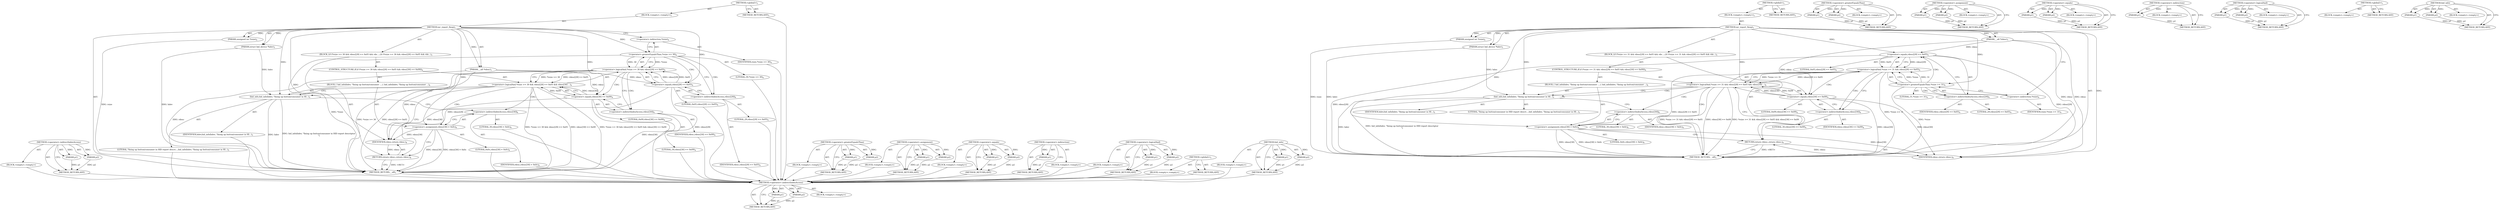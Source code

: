 digraph "hid_info" {
vulnerable_87 [label=<(METHOD,&lt;operator&gt;.indirectIndexAccess)>];
vulnerable_88 [label=<(PARAM,p1)>];
vulnerable_89 [label=<(PARAM,p2)>];
vulnerable_90 [label=<(BLOCK,&lt;empty&gt;,&lt;empty&gt;)>];
vulnerable_91 [label=<(METHOD_RETURN,ANY)>];
vulnerable_6 [label=<(METHOD,&lt;global&gt;)<SUB>1</SUB>>];
vulnerable_7 [label=<(BLOCK,&lt;empty&gt;,&lt;empty&gt;)<SUB>1</SUB>>];
vulnerable_8 [label=<(METHOD,mr_report_fixup)<SUB>1</SUB>>];
vulnerable_9 [label=<(PARAM,struct hid_device *hdev)<SUB>1</SUB>>];
vulnerable_10 [label=<(PARAM,__u8 *rdesc)<SUB>1</SUB>>];
vulnerable_11 [label=<(PARAM,unsigned int *rsize)<SUB>2</SUB>>];
vulnerable_12 [label=<(BLOCK,{
	if (*rsize &gt;= 30 &amp;&amp; rdesc[29] == 0x05 &amp;&amp; rde...,{
	if (*rsize &gt;= 30 &amp;&amp; rdesc[29] == 0x05 &amp;&amp; rde...)<SUB>3</SUB>>];
vulnerable_13 [label=<(CONTROL_STRUCTURE,IF,if (*rsize &gt;= 30 &amp;&amp; rdesc[29] == 0x05 &amp;&amp; rdesc[30] == 0x09))<SUB>4</SUB>>];
vulnerable_14 [label=<(&lt;operator&gt;.logicalAnd,*rsize &gt;= 30 &amp;&amp; rdesc[29] == 0x05 &amp;&amp; rdesc[30] ...)<SUB>4</SUB>>];
vulnerable_15 [label=<(&lt;operator&gt;.logicalAnd,*rsize &gt;= 30 &amp;&amp; rdesc[29] == 0x05)<SUB>4</SUB>>];
vulnerable_16 [label=<(&lt;operator&gt;.greaterEqualsThan,*rsize &gt;= 30)<SUB>4</SUB>>];
vulnerable_17 [label=<(&lt;operator&gt;.indirection,*rsize)<SUB>4</SUB>>];
vulnerable_18 [label=<(IDENTIFIER,rsize,*rsize &gt;= 30)<SUB>4</SUB>>];
vulnerable_19 [label=<(LITERAL,30,*rsize &gt;= 30)<SUB>4</SUB>>];
vulnerable_20 [label=<(&lt;operator&gt;.equals,rdesc[29] == 0x05)<SUB>4</SUB>>];
vulnerable_21 [label=<(&lt;operator&gt;.indirectIndexAccess,rdesc[29])<SUB>4</SUB>>];
vulnerable_22 [label=<(IDENTIFIER,rdesc,rdesc[29] == 0x05)<SUB>4</SUB>>];
vulnerable_23 [label=<(LITERAL,29,rdesc[29] == 0x05)<SUB>4</SUB>>];
vulnerable_24 [label=<(LITERAL,0x05,rdesc[29] == 0x05)<SUB>4</SUB>>];
vulnerable_25 [label=<(&lt;operator&gt;.equals,rdesc[30] == 0x09)<SUB>4</SUB>>];
vulnerable_26 [label=<(&lt;operator&gt;.indirectIndexAccess,rdesc[30])<SUB>4</SUB>>];
vulnerable_27 [label=<(IDENTIFIER,rdesc,rdesc[30] == 0x09)<SUB>4</SUB>>];
vulnerable_28 [label=<(LITERAL,30,rdesc[30] == 0x09)<SUB>4</SUB>>];
vulnerable_29 [label=<(LITERAL,0x09,rdesc[30] == 0x09)<SUB>4</SUB>>];
vulnerable_30 [label=<(BLOCK,{
 		hid_info(hdev, &quot;fixing up button/consumer ...,{
 		hid_info(hdev, &quot;fixing up button/consumer ...)<SUB>4</SUB>>];
vulnerable_31 [label=<(hid_info,hid_info(hdev, &quot;fixing up button/consumer in HI...)<SUB>5</SUB>>];
vulnerable_32 [label=<(IDENTIFIER,hdev,hid_info(hdev, &quot;fixing up button/consumer in HI...)<SUB>5</SUB>>];
vulnerable_33 [label=<(LITERAL,&quot;fixing up button/consumer in HID report descri...,hid_info(hdev, &quot;fixing up button/consumer in HI...)<SUB>5</SUB>>];
vulnerable_34 [label=<(&lt;operator&gt;.assignment,rdesc[30] = 0x0c)<SUB>6</SUB>>];
vulnerable_35 [label=<(&lt;operator&gt;.indirectIndexAccess,rdesc[30])<SUB>6</SUB>>];
vulnerable_36 [label=<(IDENTIFIER,rdesc,rdesc[30] = 0x0c)<SUB>6</SUB>>];
vulnerable_37 [label=<(LITERAL,30,rdesc[30] = 0x0c)<SUB>6</SUB>>];
vulnerable_38 [label=<(LITERAL,0x0c,rdesc[30] = 0x0c)<SUB>6</SUB>>];
vulnerable_39 [label=<(RETURN,return rdesc;,return rdesc;)<SUB>8</SUB>>];
vulnerable_40 [label=<(IDENTIFIER,rdesc,return rdesc;)<SUB>8</SUB>>];
vulnerable_41 [label=<(METHOD_RETURN,__u8)<SUB>1</SUB>>];
vulnerable_43 [label=<(METHOD_RETURN,ANY)<SUB>1</SUB>>];
vulnerable_73 [label=<(METHOD,&lt;operator&gt;.greaterEqualsThan)>];
vulnerable_74 [label=<(PARAM,p1)>];
vulnerable_75 [label=<(PARAM,p2)>];
vulnerable_76 [label=<(BLOCK,&lt;empty&gt;,&lt;empty&gt;)>];
vulnerable_77 [label=<(METHOD_RETURN,ANY)>];
vulnerable_97 [label=<(METHOD,&lt;operator&gt;.assignment)>];
vulnerable_98 [label=<(PARAM,p1)>];
vulnerable_99 [label=<(PARAM,p2)>];
vulnerable_100 [label=<(BLOCK,&lt;empty&gt;,&lt;empty&gt;)>];
vulnerable_101 [label=<(METHOD_RETURN,ANY)>];
vulnerable_82 [label=<(METHOD,&lt;operator&gt;.equals)>];
vulnerable_83 [label=<(PARAM,p1)>];
vulnerable_84 [label=<(PARAM,p2)>];
vulnerable_85 [label=<(BLOCK,&lt;empty&gt;,&lt;empty&gt;)>];
vulnerable_86 [label=<(METHOD_RETURN,ANY)>];
vulnerable_78 [label=<(METHOD,&lt;operator&gt;.indirection)>];
vulnerable_79 [label=<(PARAM,p1)>];
vulnerable_80 [label=<(BLOCK,&lt;empty&gt;,&lt;empty&gt;)>];
vulnerable_81 [label=<(METHOD_RETURN,ANY)>];
vulnerable_68 [label=<(METHOD,&lt;operator&gt;.logicalAnd)>];
vulnerable_69 [label=<(PARAM,p1)>];
vulnerable_70 [label=<(PARAM,p2)>];
vulnerable_71 [label=<(BLOCK,&lt;empty&gt;,&lt;empty&gt;)>];
vulnerable_72 [label=<(METHOD_RETURN,ANY)>];
vulnerable_62 [label=<(METHOD,&lt;global&gt;)<SUB>1</SUB>>];
vulnerable_63 [label=<(BLOCK,&lt;empty&gt;,&lt;empty&gt;)>];
vulnerable_64 [label=<(METHOD_RETURN,ANY)>];
vulnerable_92 [label=<(METHOD,hid_info)>];
vulnerable_93 [label=<(PARAM,p1)>];
vulnerable_94 [label=<(PARAM,p2)>];
vulnerable_95 [label=<(BLOCK,&lt;empty&gt;,&lt;empty&gt;)>];
vulnerable_96 [label=<(METHOD_RETURN,ANY)>];
fixed_87 [label=<(METHOD,&lt;operator&gt;.indirectIndexAccess)>];
fixed_88 [label=<(PARAM,p1)>];
fixed_89 [label=<(PARAM,p2)>];
fixed_90 [label=<(BLOCK,&lt;empty&gt;,&lt;empty&gt;)>];
fixed_91 [label=<(METHOD_RETURN,ANY)>];
fixed_6 [label=<(METHOD,&lt;global&gt;)<SUB>1</SUB>>];
fixed_7 [label=<(BLOCK,&lt;empty&gt;,&lt;empty&gt;)<SUB>1</SUB>>];
fixed_8 [label=<(METHOD,mr_report_fixup)<SUB>1</SUB>>];
fixed_9 [label=<(PARAM,struct hid_device *hdev)<SUB>1</SUB>>];
fixed_10 [label=<(PARAM,__u8 *rdesc)<SUB>1</SUB>>];
fixed_11 [label=<(PARAM,unsigned int *rsize)<SUB>2</SUB>>];
fixed_12 [label=<(BLOCK,{
	if (*rsize &gt;= 31 &amp;&amp; rdesc[29] == 0x05 &amp;&amp; rde...,{
	if (*rsize &gt;= 31 &amp;&amp; rdesc[29] == 0x05 &amp;&amp; rde...)<SUB>3</SUB>>];
fixed_13 [label=<(CONTROL_STRUCTURE,IF,if (*rsize &gt;= 31 &amp;&amp; rdesc[29] == 0x05 &amp;&amp; rdesc[30] == 0x09))<SUB>4</SUB>>];
fixed_14 [label=<(&lt;operator&gt;.logicalAnd,*rsize &gt;= 31 &amp;&amp; rdesc[29] == 0x05 &amp;&amp; rdesc[30] ...)<SUB>4</SUB>>];
fixed_15 [label=<(&lt;operator&gt;.logicalAnd,*rsize &gt;= 31 &amp;&amp; rdesc[29] == 0x05)<SUB>4</SUB>>];
fixed_16 [label=<(&lt;operator&gt;.greaterEqualsThan,*rsize &gt;= 31)<SUB>4</SUB>>];
fixed_17 [label=<(&lt;operator&gt;.indirection,*rsize)<SUB>4</SUB>>];
fixed_18 [label=<(IDENTIFIER,rsize,*rsize &gt;= 31)<SUB>4</SUB>>];
fixed_19 [label=<(LITERAL,31,*rsize &gt;= 31)<SUB>4</SUB>>];
fixed_20 [label=<(&lt;operator&gt;.equals,rdesc[29] == 0x05)<SUB>4</SUB>>];
fixed_21 [label=<(&lt;operator&gt;.indirectIndexAccess,rdesc[29])<SUB>4</SUB>>];
fixed_22 [label=<(IDENTIFIER,rdesc,rdesc[29] == 0x05)<SUB>4</SUB>>];
fixed_23 [label=<(LITERAL,29,rdesc[29] == 0x05)<SUB>4</SUB>>];
fixed_24 [label=<(LITERAL,0x05,rdesc[29] == 0x05)<SUB>4</SUB>>];
fixed_25 [label=<(&lt;operator&gt;.equals,rdesc[30] == 0x09)<SUB>4</SUB>>];
fixed_26 [label=<(&lt;operator&gt;.indirectIndexAccess,rdesc[30])<SUB>4</SUB>>];
fixed_27 [label=<(IDENTIFIER,rdesc,rdesc[30] == 0x09)<SUB>4</SUB>>];
fixed_28 [label=<(LITERAL,30,rdesc[30] == 0x09)<SUB>4</SUB>>];
fixed_29 [label=<(LITERAL,0x09,rdesc[30] == 0x09)<SUB>4</SUB>>];
fixed_30 [label=<(BLOCK,{
 		hid_info(hdev, &quot;fixing up button/consumer ...,{
 		hid_info(hdev, &quot;fixing up button/consumer ...)<SUB>4</SUB>>];
fixed_31 [label=<(hid_info,hid_info(hdev, &quot;fixing up button/consumer in HI...)<SUB>5</SUB>>];
fixed_32 [label=<(IDENTIFIER,hdev,hid_info(hdev, &quot;fixing up button/consumer in HI...)<SUB>5</SUB>>];
fixed_33 [label=<(LITERAL,&quot;fixing up button/consumer in HID report descri...,hid_info(hdev, &quot;fixing up button/consumer in HI...)<SUB>5</SUB>>];
fixed_34 [label=<(&lt;operator&gt;.assignment,rdesc[30] = 0x0c)<SUB>6</SUB>>];
fixed_35 [label=<(&lt;operator&gt;.indirectIndexAccess,rdesc[30])<SUB>6</SUB>>];
fixed_36 [label=<(IDENTIFIER,rdesc,rdesc[30] = 0x0c)<SUB>6</SUB>>];
fixed_37 [label=<(LITERAL,30,rdesc[30] = 0x0c)<SUB>6</SUB>>];
fixed_38 [label=<(LITERAL,0x0c,rdesc[30] = 0x0c)<SUB>6</SUB>>];
fixed_39 [label=<(RETURN,return rdesc;,return rdesc;)<SUB>8</SUB>>];
fixed_40 [label=<(IDENTIFIER,rdesc,return rdesc;)<SUB>8</SUB>>];
fixed_41 [label=<(METHOD_RETURN,__u8)<SUB>1</SUB>>];
fixed_43 [label=<(METHOD_RETURN,ANY)<SUB>1</SUB>>];
fixed_73 [label=<(METHOD,&lt;operator&gt;.greaterEqualsThan)>];
fixed_74 [label=<(PARAM,p1)>];
fixed_75 [label=<(PARAM,p2)>];
fixed_76 [label=<(BLOCK,&lt;empty&gt;,&lt;empty&gt;)>];
fixed_77 [label=<(METHOD_RETURN,ANY)>];
fixed_97 [label=<(METHOD,&lt;operator&gt;.assignment)>];
fixed_98 [label=<(PARAM,p1)>];
fixed_99 [label=<(PARAM,p2)>];
fixed_100 [label=<(BLOCK,&lt;empty&gt;,&lt;empty&gt;)>];
fixed_101 [label=<(METHOD_RETURN,ANY)>];
fixed_82 [label=<(METHOD,&lt;operator&gt;.equals)>];
fixed_83 [label=<(PARAM,p1)>];
fixed_84 [label=<(PARAM,p2)>];
fixed_85 [label=<(BLOCK,&lt;empty&gt;,&lt;empty&gt;)>];
fixed_86 [label=<(METHOD_RETURN,ANY)>];
fixed_78 [label=<(METHOD,&lt;operator&gt;.indirection)>];
fixed_79 [label=<(PARAM,p1)>];
fixed_80 [label=<(BLOCK,&lt;empty&gt;,&lt;empty&gt;)>];
fixed_81 [label=<(METHOD_RETURN,ANY)>];
fixed_68 [label=<(METHOD,&lt;operator&gt;.logicalAnd)>];
fixed_69 [label=<(PARAM,p1)>];
fixed_70 [label=<(PARAM,p2)>];
fixed_71 [label=<(BLOCK,&lt;empty&gt;,&lt;empty&gt;)>];
fixed_72 [label=<(METHOD_RETURN,ANY)>];
fixed_62 [label=<(METHOD,&lt;global&gt;)<SUB>1</SUB>>];
fixed_63 [label=<(BLOCK,&lt;empty&gt;,&lt;empty&gt;)>];
fixed_64 [label=<(METHOD_RETURN,ANY)>];
fixed_92 [label=<(METHOD,hid_info)>];
fixed_93 [label=<(PARAM,p1)>];
fixed_94 [label=<(PARAM,p2)>];
fixed_95 [label=<(BLOCK,&lt;empty&gt;,&lt;empty&gt;)>];
fixed_96 [label=<(METHOD_RETURN,ANY)>];
vulnerable_87 -> vulnerable_88  [key=0, label="AST: "];
vulnerable_87 -> vulnerable_88  [key=1, label="DDG: "];
vulnerable_87 -> vulnerable_90  [key=0, label="AST: "];
vulnerable_87 -> vulnerable_89  [key=0, label="AST: "];
vulnerable_87 -> vulnerable_89  [key=1, label="DDG: "];
vulnerable_87 -> vulnerable_91  [key=0, label="AST: "];
vulnerable_87 -> vulnerable_91  [key=1, label="CFG: "];
vulnerable_88 -> vulnerable_91  [key=0, label="DDG: p1"];
vulnerable_89 -> vulnerable_91  [key=0, label="DDG: p2"];
vulnerable_90 -> fixed_87  [key=0];
vulnerable_91 -> fixed_87  [key=0];
vulnerable_6 -> vulnerable_7  [key=0, label="AST: "];
vulnerable_6 -> vulnerable_43  [key=0, label="AST: "];
vulnerable_6 -> vulnerable_43  [key=1, label="CFG: "];
vulnerable_7 -> vulnerable_8  [key=0, label="AST: "];
vulnerable_8 -> vulnerable_9  [key=0, label="AST: "];
vulnerable_8 -> vulnerable_9  [key=1, label="DDG: "];
vulnerable_8 -> vulnerable_10  [key=0, label="AST: "];
vulnerable_8 -> vulnerable_10  [key=1, label="DDG: "];
vulnerable_8 -> vulnerable_11  [key=0, label="AST: "];
vulnerable_8 -> vulnerable_11  [key=1, label="DDG: "];
vulnerable_8 -> vulnerable_12  [key=0, label="AST: "];
vulnerable_8 -> vulnerable_41  [key=0, label="AST: "];
vulnerable_8 -> vulnerable_17  [key=0, label="CFG: "];
vulnerable_8 -> vulnerable_40  [key=0, label="DDG: "];
vulnerable_8 -> vulnerable_34  [key=0, label="DDG: "];
vulnerable_8 -> vulnerable_25  [key=0, label="DDG: "];
vulnerable_8 -> vulnerable_31  [key=0, label="DDG: "];
vulnerable_8 -> vulnerable_16  [key=0, label="DDG: "];
vulnerable_8 -> vulnerable_20  [key=0, label="DDG: "];
vulnerable_9 -> vulnerable_41  [key=0, label="DDG: hdev"];
vulnerable_9 -> vulnerable_31  [key=0, label="DDG: hdev"];
vulnerable_10 -> vulnerable_41  [key=0, label="DDG: rdesc"];
vulnerable_10 -> vulnerable_40  [key=0, label="DDG: rdesc"];
vulnerable_10 -> vulnerable_25  [key=0, label="DDG: rdesc"];
vulnerable_10 -> vulnerable_20  [key=0, label="DDG: rdesc"];
vulnerable_11 -> vulnerable_41  [key=0, label="DDG: rsize"];
vulnerable_12 -> vulnerable_13  [key=0, label="AST: "];
vulnerable_12 -> vulnerable_39  [key=0, label="AST: "];
vulnerable_13 -> vulnerable_14  [key=0, label="AST: "];
vulnerable_13 -> vulnerable_30  [key=0, label="AST: "];
vulnerable_14 -> vulnerable_15  [key=0, label="AST: "];
vulnerable_14 -> vulnerable_25  [key=0, label="AST: "];
vulnerable_14 -> vulnerable_31  [key=0, label="CFG: "];
vulnerable_14 -> vulnerable_31  [key=1, label="CDG: "];
vulnerable_14 -> vulnerable_39  [key=0, label="CFG: "];
vulnerable_14 -> vulnerable_41  [key=0, label="DDG: *rsize &gt;= 30 &amp;&amp; rdesc[29] == 0x05"];
vulnerable_14 -> vulnerable_41  [key=1, label="DDG: rdesc[30] == 0x09"];
vulnerable_14 -> vulnerable_41  [key=2, label="DDG: *rsize &gt;= 30 &amp;&amp; rdesc[29] == 0x05 &amp;&amp; rdesc[30] == 0x09"];
vulnerable_14 -> vulnerable_34  [key=0, label="CDG: "];
vulnerable_14 -> vulnerable_35  [key=0, label="CDG: "];
vulnerable_15 -> vulnerable_16  [key=0, label="AST: "];
vulnerable_15 -> vulnerable_20  [key=0, label="AST: "];
vulnerable_15 -> vulnerable_14  [key=0, label="CFG: "];
vulnerable_15 -> vulnerable_14  [key=1, label="DDG: *rsize &gt;= 30"];
vulnerable_15 -> vulnerable_14  [key=2, label="DDG: rdesc[29] == 0x05"];
vulnerable_15 -> vulnerable_26  [key=0, label="CFG: "];
vulnerable_15 -> vulnerable_26  [key=1, label="CDG: "];
vulnerable_15 -> vulnerable_41  [key=0, label="DDG: *rsize &gt;= 30"];
vulnerable_15 -> vulnerable_41  [key=1, label="DDG: rdesc[29] == 0x05"];
vulnerable_15 -> vulnerable_25  [key=0, label="CDG: "];
vulnerable_16 -> vulnerable_17  [key=0, label="AST: "];
vulnerable_16 -> vulnerable_19  [key=0, label="AST: "];
vulnerable_16 -> vulnerable_15  [key=0, label="CFG: "];
vulnerable_16 -> vulnerable_15  [key=1, label="DDG: *rsize"];
vulnerable_16 -> vulnerable_15  [key=2, label="DDG: 30"];
vulnerable_16 -> vulnerable_21  [key=0, label="CFG: "];
vulnerable_16 -> vulnerable_21  [key=1, label="CDG: "];
vulnerable_16 -> vulnerable_41  [key=0, label="DDG: *rsize"];
vulnerable_16 -> vulnerable_20  [key=0, label="CDG: "];
vulnerable_17 -> vulnerable_18  [key=0, label="AST: "];
vulnerable_17 -> vulnerable_16  [key=0, label="CFG: "];
vulnerable_18 -> fixed_87  [key=0];
vulnerable_19 -> fixed_87  [key=0];
vulnerable_20 -> vulnerable_21  [key=0, label="AST: "];
vulnerable_20 -> vulnerable_24  [key=0, label="AST: "];
vulnerable_20 -> vulnerable_15  [key=0, label="CFG: "];
vulnerable_20 -> vulnerable_15  [key=1, label="DDG: rdesc[29]"];
vulnerable_20 -> vulnerable_15  [key=2, label="DDG: 0x05"];
vulnerable_20 -> vulnerable_41  [key=0, label="DDG: rdesc[29]"];
vulnerable_20 -> vulnerable_40  [key=0, label="DDG: rdesc[29]"];
vulnerable_21 -> vulnerable_22  [key=0, label="AST: "];
vulnerable_21 -> vulnerable_23  [key=0, label="AST: "];
vulnerable_21 -> vulnerable_20  [key=0, label="CFG: "];
vulnerable_22 -> fixed_87  [key=0];
vulnerable_23 -> fixed_87  [key=0];
vulnerable_24 -> fixed_87  [key=0];
vulnerable_25 -> vulnerable_26  [key=0, label="AST: "];
vulnerable_25 -> vulnerable_29  [key=0, label="AST: "];
vulnerable_25 -> vulnerable_14  [key=0, label="CFG: "];
vulnerable_25 -> vulnerable_14  [key=1, label="DDG: rdesc[30]"];
vulnerable_25 -> vulnerable_14  [key=2, label="DDG: 0x09"];
vulnerable_25 -> vulnerable_41  [key=0, label="DDG: rdesc[30]"];
vulnerable_25 -> vulnerable_40  [key=0, label="DDG: rdesc[30]"];
vulnerable_26 -> vulnerable_27  [key=0, label="AST: "];
vulnerable_26 -> vulnerable_28  [key=0, label="AST: "];
vulnerable_26 -> vulnerable_25  [key=0, label="CFG: "];
vulnerable_27 -> fixed_87  [key=0];
vulnerable_28 -> fixed_87  [key=0];
vulnerable_29 -> fixed_87  [key=0];
vulnerable_30 -> vulnerable_31  [key=0, label="AST: "];
vulnerable_30 -> vulnerable_34  [key=0, label="AST: "];
vulnerable_31 -> vulnerable_32  [key=0, label="AST: "];
vulnerable_31 -> vulnerable_33  [key=0, label="AST: "];
vulnerable_31 -> vulnerable_35  [key=0, label="CFG: "];
vulnerable_31 -> vulnerable_41  [key=0, label="DDG: hdev"];
vulnerable_31 -> vulnerable_41  [key=1, label="DDG: hid_info(hdev, &quot;fixing up button/consumer in HID report descriptor\n&quot;)"];
vulnerable_32 -> fixed_87  [key=0];
vulnerable_33 -> fixed_87  [key=0];
vulnerable_34 -> vulnerable_35  [key=0, label="AST: "];
vulnerable_34 -> vulnerable_38  [key=0, label="AST: "];
vulnerable_34 -> vulnerable_39  [key=0, label="CFG: "];
vulnerable_34 -> vulnerable_41  [key=0, label="DDG: rdesc[30]"];
vulnerable_34 -> vulnerable_41  [key=1, label="DDG: rdesc[30] = 0x0c"];
vulnerable_34 -> vulnerable_40  [key=0, label="DDG: rdesc[30]"];
vulnerable_35 -> vulnerable_36  [key=0, label="AST: "];
vulnerable_35 -> vulnerable_37  [key=0, label="AST: "];
vulnerable_35 -> vulnerable_34  [key=0, label="CFG: "];
vulnerable_36 -> fixed_87  [key=0];
vulnerable_37 -> fixed_87  [key=0];
vulnerable_38 -> fixed_87  [key=0];
vulnerable_39 -> vulnerable_40  [key=0, label="AST: "];
vulnerable_39 -> vulnerable_41  [key=0, label="CFG: "];
vulnerable_39 -> vulnerable_41  [key=1, label="DDG: &lt;RET&gt;"];
vulnerable_40 -> vulnerable_39  [key=0, label="DDG: rdesc"];
vulnerable_41 -> fixed_87  [key=0];
vulnerable_43 -> fixed_87  [key=0];
vulnerable_73 -> vulnerable_74  [key=0, label="AST: "];
vulnerable_73 -> vulnerable_74  [key=1, label="DDG: "];
vulnerable_73 -> vulnerable_76  [key=0, label="AST: "];
vulnerable_73 -> vulnerable_75  [key=0, label="AST: "];
vulnerable_73 -> vulnerable_75  [key=1, label="DDG: "];
vulnerable_73 -> vulnerable_77  [key=0, label="AST: "];
vulnerable_73 -> vulnerable_77  [key=1, label="CFG: "];
vulnerable_74 -> vulnerable_77  [key=0, label="DDG: p1"];
vulnerable_75 -> vulnerable_77  [key=0, label="DDG: p2"];
vulnerable_76 -> fixed_87  [key=0];
vulnerable_77 -> fixed_87  [key=0];
vulnerable_97 -> vulnerable_98  [key=0, label="AST: "];
vulnerable_97 -> vulnerable_98  [key=1, label="DDG: "];
vulnerable_97 -> vulnerable_100  [key=0, label="AST: "];
vulnerable_97 -> vulnerable_99  [key=0, label="AST: "];
vulnerable_97 -> vulnerable_99  [key=1, label="DDG: "];
vulnerable_97 -> vulnerable_101  [key=0, label="AST: "];
vulnerable_97 -> vulnerable_101  [key=1, label="CFG: "];
vulnerable_98 -> vulnerable_101  [key=0, label="DDG: p1"];
vulnerable_99 -> vulnerable_101  [key=0, label="DDG: p2"];
vulnerable_100 -> fixed_87  [key=0];
vulnerable_101 -> fixed_87  [key=0];
vulnerable_82 -> vulnerable_83  [key=0, label="AST: "];
vulnerable_82 -> vulnerable_83  [key=1, label="DDG: "];
vulnerable_82 -> vulnerable_85  [key=0, label="AST: "];
vulnerable_82 -> vulnerable_84  [key=0, label="AST: "];
vulnerable_82 -> vulnerable_84  [key=1, label="DDG: "];
vulnerable_82 -> vulnerable_86  [key=0, label="AST: "];
vulnerable_82 -> vulnerable_86  [key=1, label="CFG: "];
vulnerable_83 -> vulnerable_86  [key=0, label="DDG: p1"];
vulnerable_84 -> vulnerable_86  [key=0, label="DDG: p2"];
vulnerable_85 -> fixed_87  [key=0];
vulnerable_86 -> fixed_87  [key=0];
vulnerable_78 -> vulnerable_79  [key=0, label="AST: "];
vulnerable_78 -> vulnerable_79  [key=1, label="DDG: "];
vulnerable_78 -> vulnerable_80  [key=0, label="AST: "];
vulnerable_78 -> vulnerable_81  [key=0, label="AST: "];
vulnerable_78 -> vulnerable_81  [key=1, label="CFG: "];
vulnerable_79 -> vulnerable_81  [key=0, label="DDG: p1"];
vulnerable_80 -> fixed_87  [key=0];
vulnerable_81 -> fixed_87  [key=0];
vulnerable_68 -> vulnerable_69  [key=0, label="AST: "];
vulnerable_68 -> vulnerable_69  [key=1, label="DDG: "];
vulnerable_68 -> vulnerable_71  [key=0, label="AST: "];
vulnerable_68 -> vulnerable_70  [key=0, label="AST: "];
vulnerable_68 -> vulnerable_70  [key=1, label="DDG: "];
vulnerable_68 -> vulnerable_72  [key=0, label="AST: "];
vulnerable_68 -> vulnerable_72  [key=1, label="CFG: "];
vulnerable_69 -> vulnerable_72  [key=0, label="DDG: p1"];
vulnerable_70 -> vulnerable_72  [key=0, label="DDG: p2"];
vulnerable_71 -> fixed_87  [key=0];
vulnerable_72 -> fixed_87  [key=0];
vulnerable_62 -> vulnerable_63  [key=0, label="AST: "];
vulnerable_62 -> vulnerable_64  [key=0, label="AST: "];
vulnerable_62 -> vulnerable_64  [key=1, label="CFG: "];
vulnerable_63 -> fixed_87  [key=0];
vulnerable_64 -> fixed_87  [key=0];
vulnerable_92 -> vulnerable_93  [key=0, label="AST: "];
vulnerable_92 -> vulnerable_93  [key=1, label="DDG: "];
vulnerable_92 -> vulnerable_95  [key=0, label="AST: "];
vulnerable_92 -> vulnerable_94  [key=0, label="AST: "];
vulnerable_92 -> vulnerable_94  [key=1, label="DDG: "];
vulnerable_92 -> vulnerable_96  [key=0, label="AST: "];
vulnerable_92 -> vulnerable_96  [key=1, label="CFG: "];
vulnerable_93 -> vulnerable_96  [key=0, label="DDG: p1"];
vulnerable_94 -> vulnerable_96  [key=0, label="DDG: p2"];
vulnerable_95 -> fixed_87  [key=0];
vulnerable_96 -> fixed_87  [key=0];
fixed_87 -> fixed_88  [key=0, label="AST: "];
fixed_87 -> fixed_88  [key=1, label="DDG: "];
fixed_87 -> fixed_90  [key=0, label="AST: "];
fixed_87 -> fixed_89  [key=0, label="AST: "];
fixed_87 -> fixed_89  [key=1, label="DDG: "];
fixed_87 -> fixed_91  [key=0, label="AST: "];
fixed_87 -> fixed_91  [key=1, label="CFG: "];
fixed_88 -> fixed_91  [key=0, label="DDG: p1"];
fixed_89 -> fixed_91  [key=0, label="DDG: p2"];
fixed_6 -> fixed_7  [key=0, label="AST: "];
fixed_6 -> fixed_43  [key=0, label="AST: "];
fixed_6 -> fixed_43  [key=1, label="CFG: "];
fixed_7 -> fixed_8  [key=0, label="AST: "];
fixed_8 -> fixed_9  [key=0, label="AST: "];
fixed_8 -> fixed_9  [key=1, label="DDG: "];
fixed_8 -> fixed_10  [key=0, label="AST: "];
fixed_8 -> fixed_10  [key=1, label="DDG: "];
fixed_8 -> fixed_11  [key=0, label="AST: "];
fixed_8 -> fixed_11  [key=1, label="DDG: "];
fixed_8 -> fixed_12  [key=0, label="AST: "];
fixed_8 -> fixed_41  [key=0, label="AST: "];
fixed_8 -> fixed_17  [key=0, label="CFG: "];
fixed_8 -> fixed_40  [key=0, label="DDG: "];
fixed_8 -> fixed_34  [key=0, label="DDG: "];
fixed_8 -> fixed_25  [key=0, label="DDG: "];
fixed_8 -> fixed_31  [key=0, label="DDG: "];
fixed_8 -> fixed_16  [key=0, label="DDG: "];
fixed_8 -> fixed_20  [key=0, label="DDG: "];
fixed_9 -> fixed_41  [key=0, label="DDG: hdev"];
fixed_9 -> fixed_31  [key=0, label="DDG: hdev"];
fixed_10 -> fixed_41  [key=0, label="DDG: rdesc"];
fixed_10 -> fixed_40  [key=0, label="DDG: rdesc"];
fixed_10 -> fixed_25  [key=0, label="DDG: rdesc"];
fixed_10 -> fixed_20  [key=0, label="DDG: rdesc"];
fixed_11 -> fixed_41  [key=0, label="DDG: rsize"];
fixed_12 -> fixed_13  [key=0, label="AST: "];
fixed_12 -> fixed_39  [key=0, label="AST: "];
fixed_13 -> fixed_14  [key=0, label="AST: "];
fixed_13 -> fixed_30  [key=0, label="AST: "];
fixed_14 -> fixed_15  [key=0, label="AST: "];
fixed_14 -> fixed_25  [key=0, label="AST: "];
fixed_14 -> fixed_31  [key=0, label="CFG: "];
fixed_14 -> fixed_31  [key=1, label="CDG: "];
fixed_14 -> fixed_39  [key=0, label="CFG: "];
fixed_14 -> fixed_41  [key=0, label="DDG: *rsize &gt;= 31 &amp;&amp; rdesc[29] == 0x05"];
fixed_14 -> fixed_41  [key=1, label="DDG: rdesc[30] == 0x09"];
fixed_14 -> fixed_41  [key=2, label="DDG: *rsize &gt;= 31 &amp;&amp; rdesc[29] == 0x05 &amp;&amp; rdesc[30] == 0x09"];
fixed_14 -> fixed_34  [key=0, label="CDG: "];
fixed_14 -> fixed_35  [key=0, label="CDG: "];
fixed_15 -> fixed_16  [key=0, label="AST: "];
fixed_15 -> fixed_20  [key=0, label="AST: "];
fixed_15 -> fixed_14  [key=0, label="CFG: "];
fixed_15 -> fixed_14  [key=1, label="DDG: *rsize &gt;= 31"];
fixed_15 -> fixed_14  [key=2, label="DDG: rdesc[29] == 0x05"];
fixed_15 -> fixed_26  [key=0, label="CFG: "];
fixed_15 -> fixed_26  [key=1, label="CDG: "];
fixed_15 -> fixed_41  [key=0, label="DDG: *rsize &gt;= 31"];
fixed_15 -> fixed_41  [key=1, label="DDG: rdesc[29] == 0x05"];
fixed_15 -> fixed_25  [key=0, label="CDG: "];
fixed_16 -> fixed_17  [key=0, label="AST: "];
fixed_16 -> fixed_19  [key=0, label="AST: "];
fixed_16 -> fixed_15  [key=0, label="CFG: "];
fixed_16 -> fixed_15  [key=1, label="DDG: *rsize"];
fixed_16 -> fixed_15  [key=2, label="DDG: 31"];
fixed_16 -> fixed_21  [key=0, label="CFG: "];
fixed_16 -> fixed_21  [key=1, label="CDG: "];
fixed_16 -> fixed_41  [key=0, label="DDG: *rsize"];
fixed_16 -> fixed_20  [key=0, label="CDG: "];
fixed_17 -> fixed_18  [key=0, label="AST: "];
fixed_17 -> fixed_16  [key=0, label="CFG: "];
fixed_20 -> fixed_21  [key=0, label="AST: "];
fixed_20 -> fixed_24  [key=0, label="AST: "];
fixed_20 -> fixed_15  [key=0, label="CFG: "];
fixed_20 -> fixed_15  [key=1, label="DDG: rdesc[29]"];
fixed_20 -> fixed_15  [key=2, label="DDG: 0x05"];
fixed_20 -> fixed_41  [key=0, label="DDG: rdesc[29]"];
fixed_20 -> fixed_40  [key=0, label="DDG: rdesc[29]"];
fixed_21 -> fixed_22  [key=0, label="AST: "];
fixed_21 -> fixed_23  [key=0, label="AST: "];
fixed_21 -> fixed_20  [key=0, label="CFG: "];
fixed_25 -> fixed_26  [key=0, label="AST: "];
fixed_25 -> fixed_29  [key=0, label="AST: "];
fixed_25 -> fixed_14  [key=0, label="CFG: "];
fixed_25 -> fixed_14  [key=1, label="DDG: rdesc[30]"];
fixed_25 -> fixed_14  [key=2, label="DDG: 0x09"];
fixed_25 -> fixed_41  [key=0, label="DDG: rdesc[30]"];
fixed_25 -> fixed_40  [key=0, label="DDG: rdesc[30]"];
fixed_26 -> fixed_27  [key=0, label="AST: "];
fixed_26 -> fixed_28  [key=0, label="AST: "];
fixed_26 -> fixed_25  [key=0, label="CFG: "];
fixed_30 -> fixed_31  [key=0, label="AST: "];
fixed_30 -> fixed_34  [key=0, label="AST: "];
fixed_31 -> fixed_32  [key=0, label="AST: "];
fixed_31 -> fixed_33  [key=0, label="AST: "];
fixed_31 -> fixed_35  [key=0, label="CFG: "];
fixed_31 -> fixed_41  [key=0, label="DDG: hdev"];
fixed_31 -> fixed_41  [key=1, label="DDG: hid_info(hdev, &quot;fixing up button/consumer in HID report descriptor\n&quot;)"];
fixed_34 -> fixed_35  [key=0, label="AST: "];
fixed_34 -> fixed_38  [key=0, label="AST: "];
fixed_34 -> fixed_39  [key=0, label="CFG: "];
fixed_34 -> fixed_41  [key=0, label="DDG: rdesc[30]"];
fixed_34 -> fixed_41  [key=1, label="DDG: rdesc[30] = 0x0c"];
fixed_34 -> fixed_40  [key=0, label="DDG: rdesc[30]"];
fixed_35 -> fixed_36  [key=0, label="AST: "];
fixed_35 -> fixed_37  [key=0, label="AST: "];
fixed_35 -> fixed_34  [key=0, label="CFG: "];
fixed_39 -> fixed_40  [key=0, label="AST: "];
fixed_39 -> fixed_41  [key=0, label="CFG: "];
fixed_39 -> fixed_41  [key=1, label="DDG: &lt;RET&gt;"];
fixed_40 -> fixed_39  [key=0, label="DDG: rdesc"];
fixed_73 -> fixed_74  [key=0, label="AST: "];
fixed_73 -> fixed_74  [key=1, label="DDG: "];
fixed_73 -> fixed_76  [key=0, label="AST: "];
fixed_73 -> fixed_75  [key=0, label="AST: "];
fixed_73 -> fixed_75  [key=1, label="DDG: "];
fixed_73 -> fixed_77  [key=0, label="AST: "];
fixed_73 -> fixed_77  [key=1, label="CFG: "];
fixed_74 -> fixed_77  [key=0, label="DDG: p1"];
fixed_75 -> fixed_77  [key=0, label="DDG: p2"];
fixed_97 -> fixed_98  [key=0, label="AST: "];
fixed_97 -> fixed_98  [key=1, label="DDG: "];
fixed_97 -> fixed_100  [key=0, label="AST: "];
fixed_97 -> fixed_99  [key=0, label="AST: "];
fixed_97 -> fixed_99  [key=1, label="DDG: "];
fixed_97 -> fixed_101  [key=0, label="AST: "];
fixed_97 -> fixed_101  [key=1, label="CFG: "];
fixed_98 -> fixed_101  [key=0, label="DDG: p1"];
fixed_99 -> fixed_101  [key=0, label="DDG: p2"];
fixed_82 -> fixed_83  [key=0, label="AST: "];
fixed_82 -> fixed_83  [key=1, label="DDG: "];
fixed_82 -> fixed_85  [key=0, label="AST: "];
fixed_82 -> fixed_84  [key=0, label="AST: "];
fixed_82 -> fixed_84  [key=1, label="DDG: "];
fixed_82 -> fixed_86  [key=0, label="AST: "];
fixed_82 -> fixed_86  [key=1, label="CFG: "];
fixed_83 -> fixed_86  [key=0, label="DDG: p1"];
fixed_84 -> fixed_86  [key=0, label="DDG: p2"];
fixed_78 -> fixed_79  [key=0, label="AST: "];
fixed_78 -> fixed_79  [key=1, label="DDG: "];
fixed_78 -> fixed_80  [key=0, label="AST: "];
fixed_78 -> fixed_81  [key=0, label="AST: "];
fixed_78 -> fixed_81  [key=1, label="CFG: "];
fixed_79 -> fixed_81  [key=0, label="DDG: p1"];
fixed_68 -> fixed_69  [key=0, label="AST: "];
fixed_68 -> fixed_69  [key=1, label="DDG: "];
fixed_68 -> fixed_71  [key=0, label="AST: "];
fixed_68 -> fixed_70  [key=0, label="AST: "];
fixed_68 -> fixed_70  [key=1, label="DDG: "];
fixed_68 -> fixed_72  [key=0, label="AST: "];
fixed_68 -> fixed_72  [key=1, label="CFG: "];
fixed_69 -> fixed_72  [key=0, label="DDG: p1"];
fixed_70 -> fixed_72  [key=0, label="DDG: p2"];
fixed_62 -> fixed_63  [key=0, label="AST: "];
fixed_62 -> fixed_64  [key=0, label="AST: "];
fixed_62 -> fixed_64  [key=1, label="CFG: "];
fixed_92 -> fixed_93  [key=0, label="AST: "];
fixed_92 -> fixed_93  [key=1, label="DDG: "];
fixed_92 -> fixed_95  [key=0, label="AST: "];
fixed_92 -> fixed_94  [key=0, label="AST: "];
fixed_92 -> fixed_94  [key=1, label="DDG: "];
fixed_92 -> fixed_96  [key=0, label="AST: "];
fixed_92 -> fixed_96  [key=1, label="CFG: "];
fixed_93 -> fixed_96  [key=0, label="DDG: p1"];
fixed_94 -> fixed_96  [key=0, label="DDG: p2"];
}
